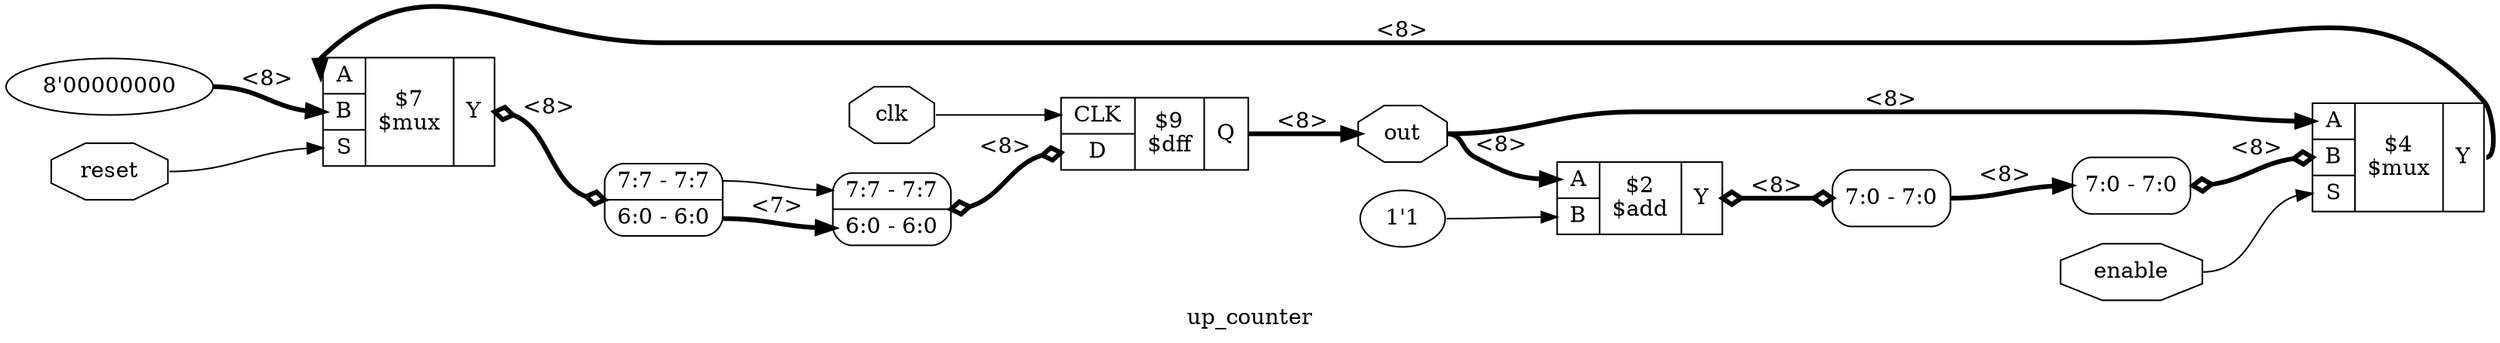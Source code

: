 digraph "up_counter" {
label="up_counter";
rankdir="LR";
remincross=true;
n6 [ shape=octagon, label="reset", color="black", fontcolor="black" ];
n7 [ shape=octagon, label="clk", color="black", fontcolor="black" ];
n8 [ shape=octagon, label="enable", color="black", fontcolor="black" ];
n9 [ shape=octagon, label="out", color="black", fontcolor="black" ];
c13 [ shape=record, label="{{<p10> CLK|<p11> D}|$9\n$dff|{<p12> Q}}" ];
x0 [ shape=record, style=rounded, label="<s1> 7:7 - 7:7 |<s0> 6:0 - 6:0 " ];
x0:e -> c13:p11:w [arrowhead=odiamond, arrowtail=odiamond, dir=both, color="black", style="setlinewidth(3)", label="<8>"];
v2 [ label="8'00000000" ];
c18 [ shape=record, label="{{<p14> A|<p15> B|<p16> S}|$7\n$mux|{<p17> Y}}" ];
x1 [ shape=record, style=rounded, label="<s1> 7:7 - 7:7 |<s0> 6:0 - 6:0 " ];
c18:p17:e -> x1:w [arrowhead=odiamond, arrowtail=odiamond, dir=both, color="black", style="setlinewidth(3)", label="<8>"];
c19 [ shape=record, label="{{<p14> A|<p15> B|<p16> S}|$4\n$mux|{<p17> Y}}" ];
x3 [ shape=record, style=rounded, label="<s0> 7:0 - 7:0 " ];
x3:e -> c19:p15:w [arrowhead=odiamond, arrowtail=odiamond, dir=both, color="black", style="setlinewidth(3)", label="<8>"];
v5 [ label="1'1" ];
c20 [ shape=record, label="{{<p14> A|<p15> B}|$2\n$add|{<p17> Y}}" ];
x4 [ shape=record, style=rounded, label="<s0> 7:0 - 7:0 " ];
c20:p17:e -> x4:w [arrowhead=odiamond, arrowtail=odiamond, dir=both, color="black", style="setlinewidth(3)", label="<8>"];
x1:s1:e -> x0:s1:w [color="black", label=""];
x4:s0:e -> x3:s0:w [color="black", style="setlinewidth(3)", label="<8>"];
c19:p17:e -> c18:p14:w [color="black", style="setlinewidth(3)", label="<8>"];
x1:s0:e -> x0:s0:w [color="black", style="setlinewidth(3)", label="<7>"];
n6:e -> c18:p16:w [color="black", label=""];
n7:e -> c13:p10:w [color="black", label=""];
n8:e -> c19:p16:w [color="black", label=""];
c13:p12:e -> n9:w [color="black", style="setlinewidth(3)", label="<8>"];
n9:e -> c19:p14:w [color="black", style="setlinewidth(3)", label="<8>"];
n9:e -> c20:p14:w [color="black", style="setlinewidth(3)", label="<8>"];
v2:e -> c18:p15:w [color="black", style="setlinewidth(3)", label="<8>"];
v5:e -> c20:p15:w [color="black", label=""];
}
